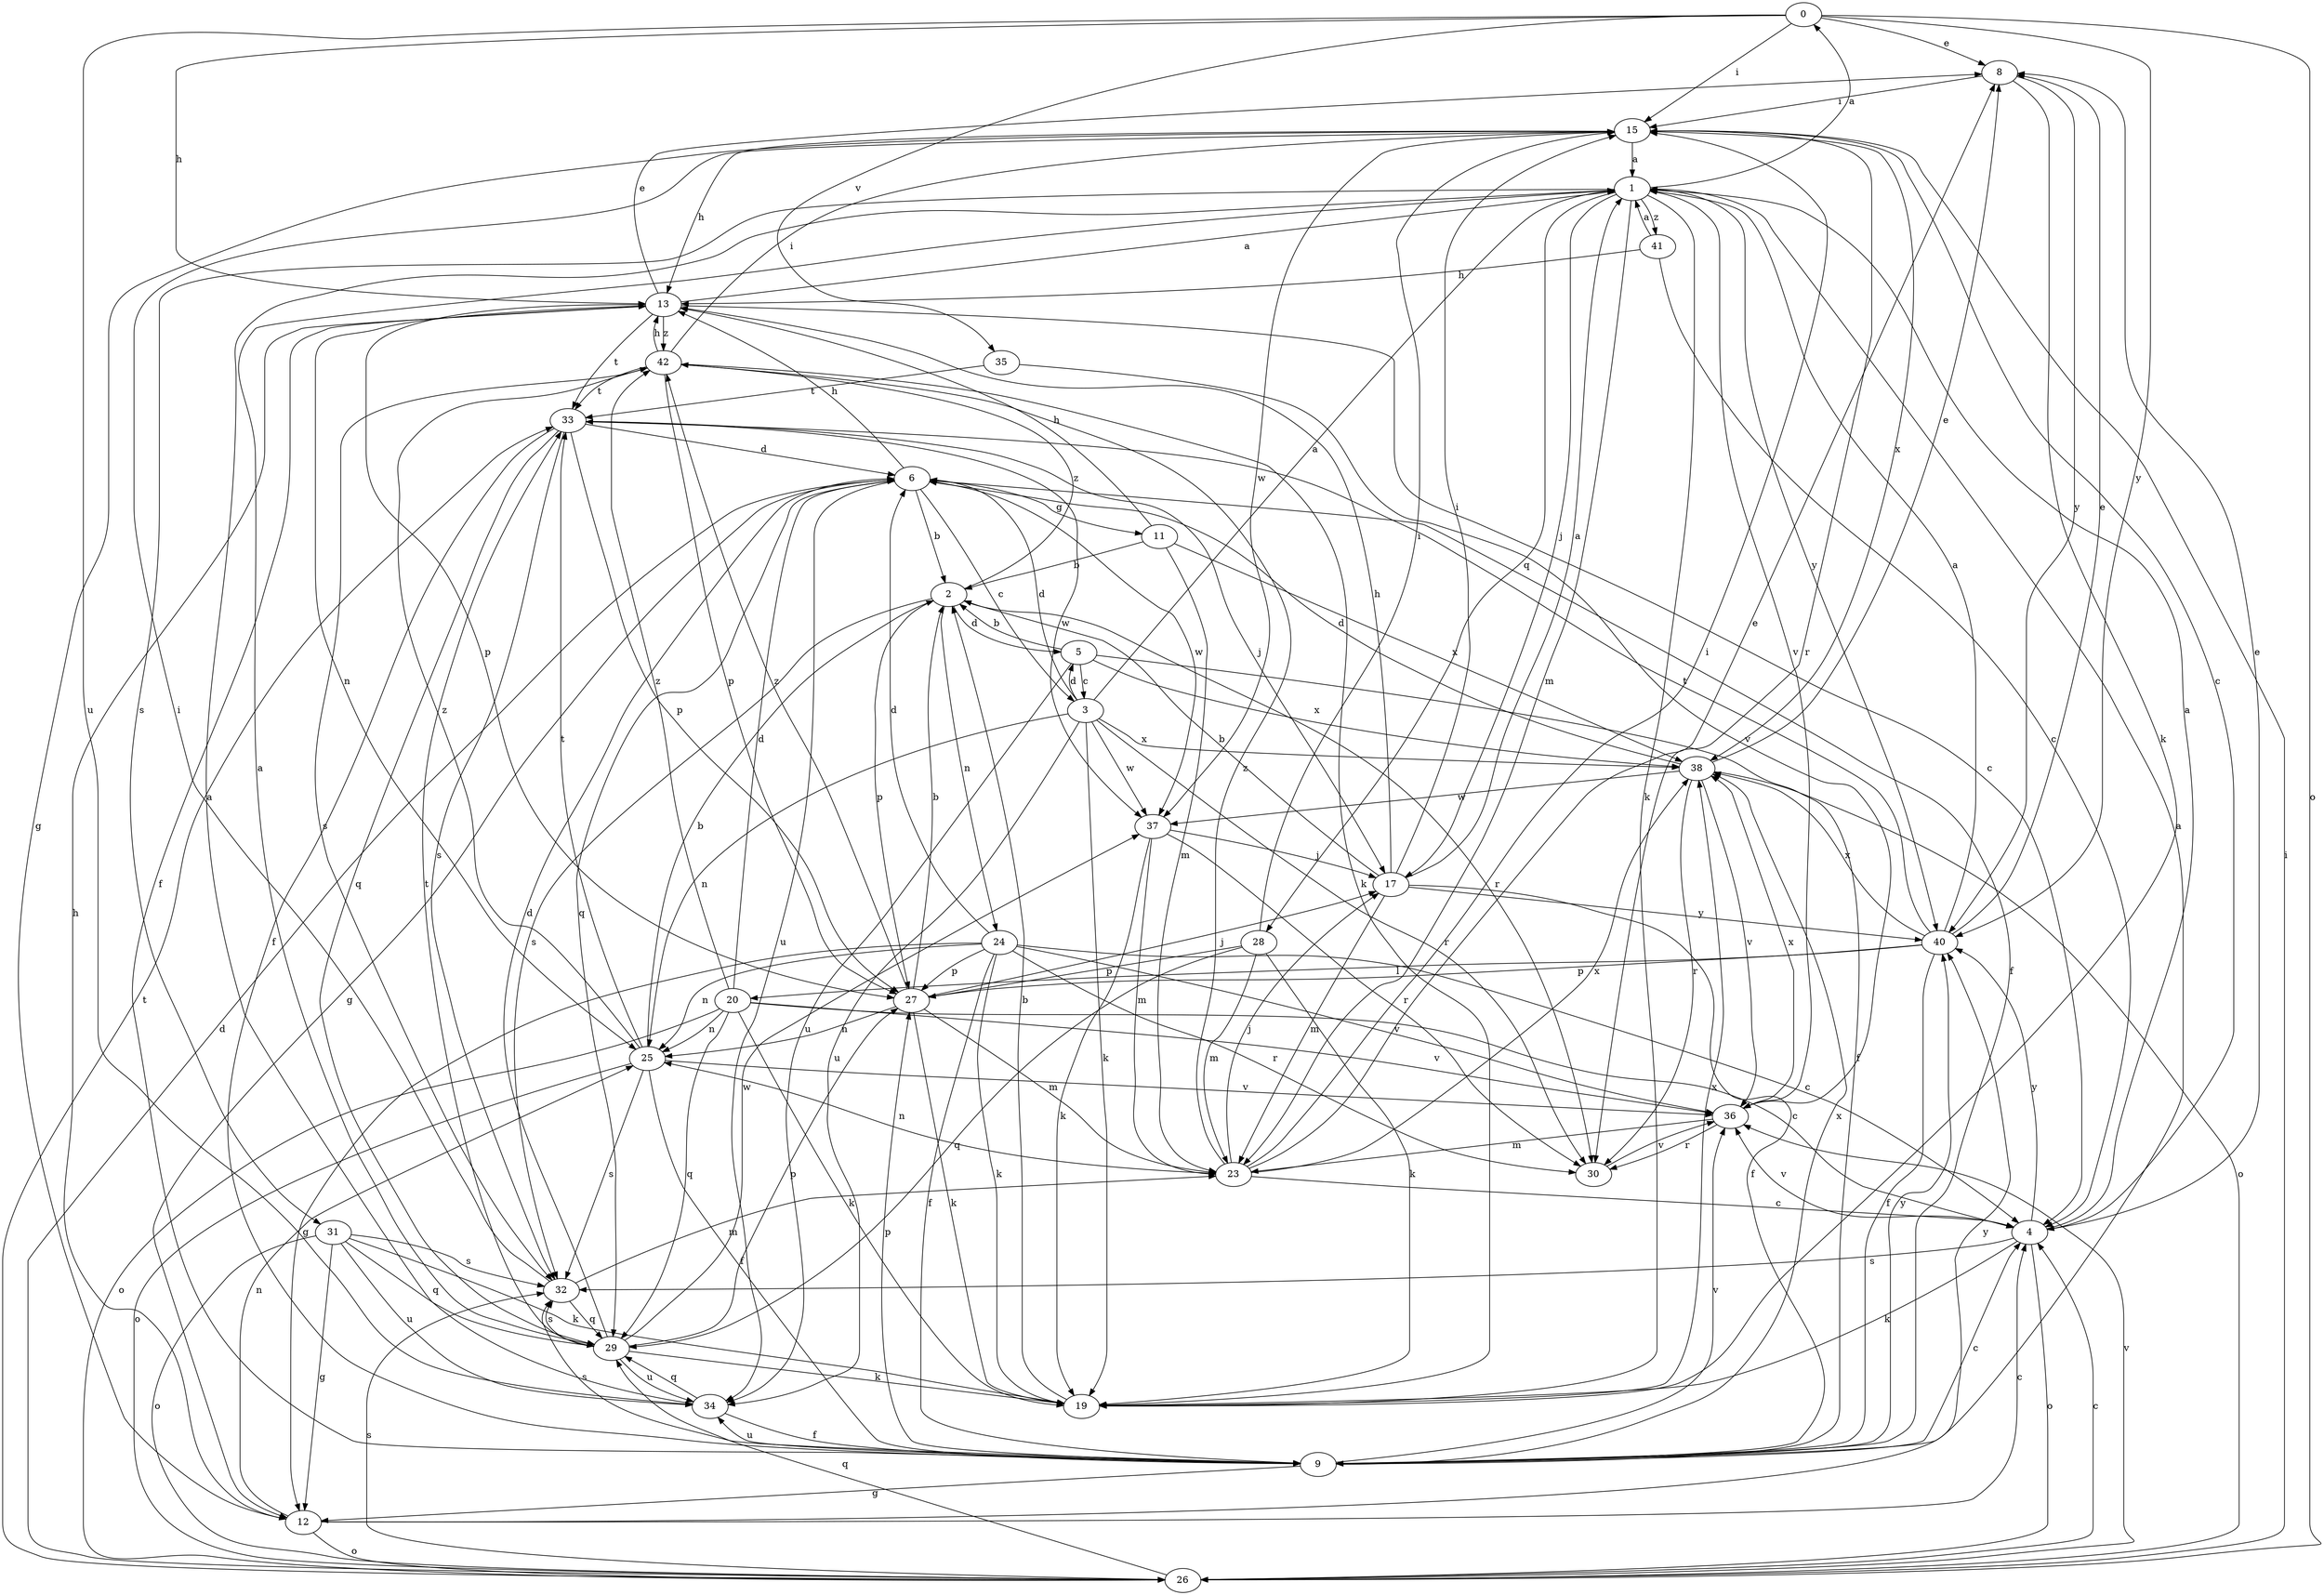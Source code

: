 strict digraph  {
0;
1;
2;
3;
4;
5;
6;
8;
9;
11;
12;
13;
15;
17;
19;
20;
23;
24;
25;
26;
27;
28;
29;
30;
31;
32;
33;
34;
35;
36;
37;
38;
40;
41;
42;
0 -> 8  [label=e];
0 -> 13  [label=h];
0 -> 15  [label=i];
0 -> 26  [label=o];
0 -> 34  [label=u];
0 -> 35  [label=v];
0 -> 40  [label=y];
1 -> 0  [label=a];
1 -> 17  [label=j];
1 -> 19  [label=k];
1 -> 23  [label=m];
1 -> 28  [label=q];
1 -> 31  [label=s];
1 -> 36  [label=v];
1 -> 40  [label=y];
1 -> 41  [label=z];
2 -> 5  [label=d];
2 -> 24  [label=n];
2 -> 27  [label=p];
2 -> 30  [label=r];
2 -> 32  [label=s];
2 -> 42  [label=z];
3 -> 1  [label=a];
3 -> 5  [label=d];
3 -> 6  [label=d];
3 -> 19  [label=k];
3 -> 25  [label=n];
3 -> 30  [label=r];
3 -> 34  [label=u];
3 -> 37  [label=w];
3 -> 38  [label=x];
4 -> 1  [label=a];
4 -> 8  [label=e];
4 -> 19  [label=k];
4 -> 26  [label=o];
4 -> 32  [label=s];
4 -> 36  [label=v];
4 -> 40  [label=y];
5 -> 2  [label=b];
5 -> 3  [label=c];
5 -> 9  [label=f];
5 -> 34  [label=u];
5 -> 38  [label=x];
6 -> 2  [label=b];
6 -> 3  [label=c];
6 -> 9  [label=f];
6 -> 11  [label=g];
6 -> 12  [label=g];
6 -> 13  [label=h];
6 -> 29  [label=q];
6 -> 34  [label=u];
6 -> 37  [label=w];
8 -> 15  [label=i];
8 -> 19  [label=k];
8 -> 40  [label=y];
9 -> 1  [label=a];
9 -> 4  [label=c];
9 -> 12  [label=g];
9 -> 27  [label=p];
9 -> 32  [label=s];
9 -> 34  [label=u];
9 -> 36  [label=v];
9 -> 38  [label=x];
9 -> 40  [label=y];
11 -> 2  [label=b];
11 -> 13  [label=h];
11 -> 23  [label=m];
11 -> 38  [label=x];
12 -> 4  [label=c];
12 -> 13  [label=h];
12 -> 25  [label=n];
12 -> 26  [label=o];
12 -> 40  [label=y];
13 -> 1  [label=a];
13 -> 4  [label=c];
13 -> 8  [label=e];
13 -> 9  [label=f];
13 -> 25  [label=n];
13 -> 27  [label=p];
13 -> 33  [label=t];
13 -> 42  [label=z];
15 -> 1  [label=a];
15 -> 4  [label=c];
15 -> 12  [label=g];
15 -> 13  [label=h];
15 -> 30  [label=r];
15 -> 37  [label=w];
15 -> 38  [label=x];
17 -> 1  [label=a];
17 -> 2  [label=b];
17 -> 9  [label=f];
17 -> 13  [label=h];
17 -> 15  [label=i];
17 -> 23  [label=m];
17 -> 40  [label=y];
19 -> 2  [label=b];
19 -> 38  [label=x];
20 -> 4  [label=c];
20 -> 6  [label=d];
20 -> 19  [label=k];
20 -> 25  [label=n];
20 -> 26  [label=o];
20 -> 29  [label=q];
20 -> 36  [label=v];
20 -> 42  [label=z];
23 -> 4  [label=c];
23 -> 8  [label=e];
23 -> 15  [label=i];
23 -> 17  [label=j];
23 -> 25  [label=n];
23 -> 38  [label=x];
23 -> 42  [label=z];
24 -> 4  [label=c];
24 -> 6  [label=d];
24 -> 9  [label=f];
24 -> 12  [label=g];
24 -> 19  [label=k];
24 -> 25  [label=n];
24 -> 27  [label=p];
24 -> 30  [label=r];
24 -> 36  [label=v];
25 -> 2  [label=b];
25 -> 9  [label=f];
25 -> 26  [label=o];
25 -> 32  [label=s];
25 -> 33  [label=t];
25 -> 36  [label=v];
25 -> 42  [label=z];
26 -> 4  [label=c];
26 -> 6  [label=d];
26 -> 15  [label=i];
26 -> 29  [label=q];
26 -> 32  [label=s];
26 -> 33  [label=t];
26 -> 36  [label=v];
27 -> 2  [label=b];
27 -> 17  [label=j];
27 -> 19  [label=k];
27 -> 23  [label=m];
27 -> 25  [label=n];
27 -> 42  [label=z];
28 -> 15  [label=i];
28 -> 19  [label=k];
28 -> 23  [label=m];
28 -> 27  [label=p];
28 -> 29  [label=q];
29 -> 1  [label=a];
29 -> 6  [label=d];
29 -> 19  [label=k];
29 -> 27  [label=p];
29 -> 32  [label=s];
29 -> 33  [label=t];
29 -> 34  [label=u];
29 -> 37  [label=w];
30 -> 36  [label=v];
31 -> 12  [label=g];
31 -> 19  [label=k];
31 -> 26  [label=o];
31 -> 29  [label=q];
31 -> 32  [label=s];
31 -> 34  [label=u];
32 -> 15  [label=i];
32 -> 23  [label=m];
32 -> 29  [label=q];
33 -> 6  [label=d];
33 -> 9  [label=f];
33 -> 17  [label=j];
33 -> 27  [label=p];
33 -> 29  [label=q];
33 -> 32  [label=s];
33 -> 37  [label=w];
34 -> 1  [label=a];
34 -> 9  [label=f];
34 -> 29  [label=q];
35 -> 33  [label=t];
35 -> 36  [label=v];
36 -> 23  [label=m];
36 -> 30  [label=r];
36 -> 38  [label=x];
37 -> 17  [label=j];
37 -> 19  [label=k];
37 -> 23  [label=m];
37 -> 30  [label=r];
38 -> 6  [label=d];
38 -> 8  [label=e];
38 -> 26  [label=o];
38 -> 30  [label=r];
38 -> 36  [label=v];
38 -> 37  [label=w];
40 -> 1  [label=a];
40 -> 8  [label=e];
40 -> 9  [label=f];
40 -> 20  [label=l];
40 -> 27  [label=p];
40 -> 33  [label=t];
40 -> 38  [label=x];
41 -> 1  [label=a];
41 -> 4  [label=c];
41 -> 13  [label=h];
42 -> 13  [label=h];
42 -> 15  [label=i];
42 -> 19  [label=k];
42 -> 27  [label=p];
42 -> 32  [label=s];
42 -> 33  [label=t];
}
